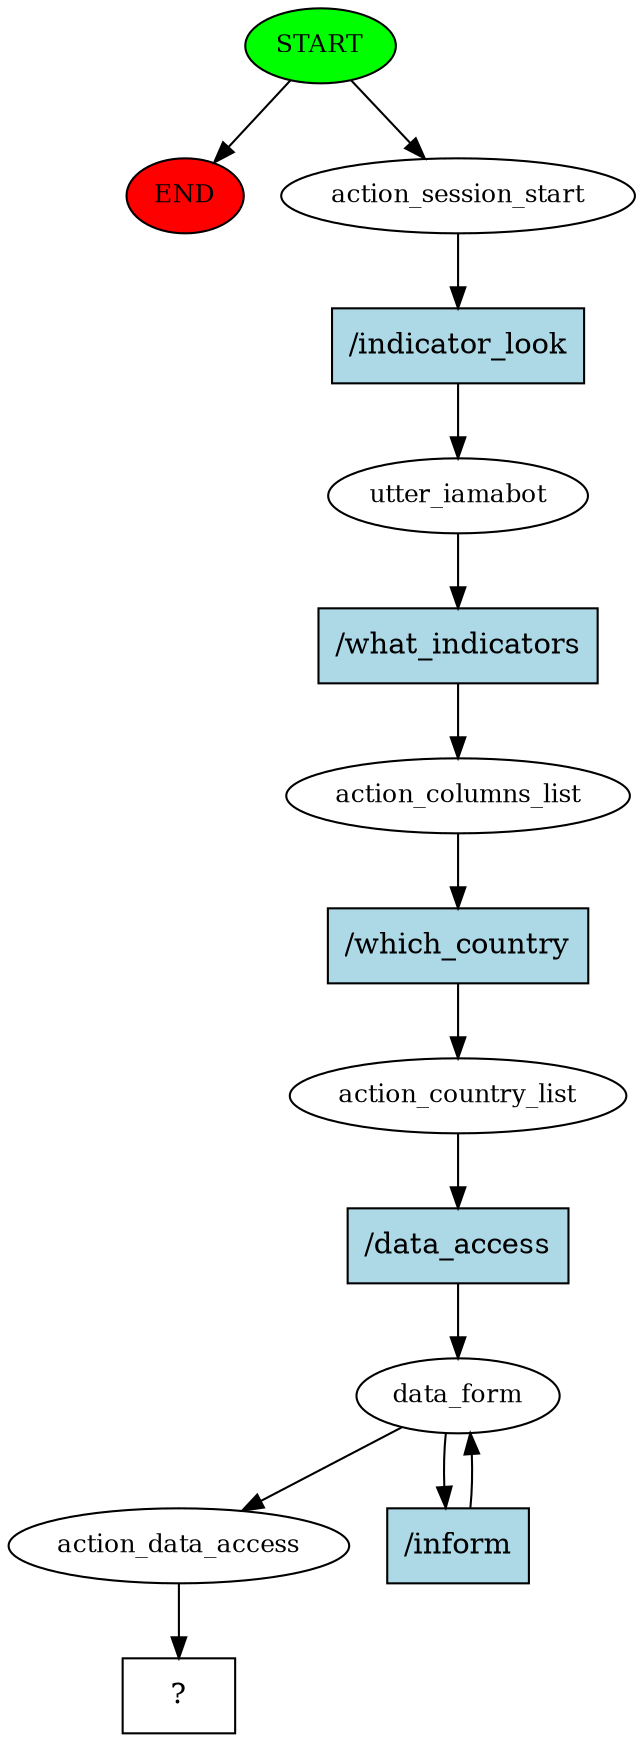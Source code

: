 digraph  {
0 [class="start active", fillcolor=green, fontsize=12, label=START, style=filled];
"-1" [class=end, fillcolor=red, fontsize=12, label=END, style=filled];
1 [class=active, fontsize=12, label=action_session_start];
2 [class=active, fontsize=12, label=utter_iamabot];
3 [class=active, fontsize=12, label=action_columns_list];
4 [class=active, fontsize=12, label=action_country_list];
5 [class=active, fontsize=12, label=data_form];
8 [class=active, fontsize=12, label=action_data_access];
9 [class="intent dashed active", label="  ?  ", shape=rect];
10 [class="intent active", fillcolor=lightblue, label="/indicator_look", shape=rect, style=filled];
11 [class="intent active", fillcolor=lightblue, label="/what_indicators", shape=rect, style=filled];
12 [class="intent active", fillcolor=lightblue, label="/which_country", shape=rect, style=filled];
13 [class="intent active", fillcolor=lightblue, label="/data_access", shape=rect, style=filled];
14 [class="intent active", fillcolor=lightblue, label="/inform", shape=rect, style=filled];
0 -> "-1"  [class="", key=NONE, label=""];
0 -> 1  [class=active, key=NONE, label=""];
1 -> 10  [class=active, key=0];
2 -> 11  [class=active, key=0];
3 -> 12  [class=active, key=0];
4 -> 13  [class=active, key=0];
5 -> 8  [class=active, key=NONE, label=""];
5 -> 14  [class=active, key=0];
8 -> 9  [class=active, key=NONE, label=""];
10 -> 2  [class=active, key=0];
11 -> 3  [class=active, key=0];
12 -> 4  [class=active, key=0];
13 -> 5  [class=active, key=0];
14 -> 5  [class=active, key=0];
}
